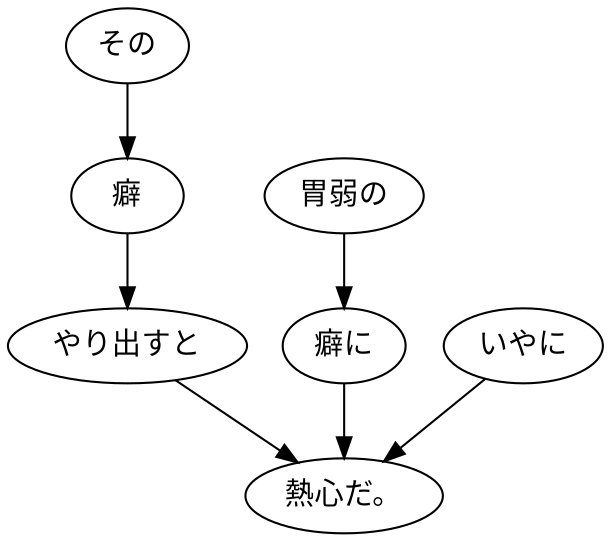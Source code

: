 digraph graph123 {
	node0 [label="その"];
	node1 [label="癖"];
	node2 [label="やり出すと"];
	node3 [label="胃弱の"];
	node4 [label="癖に"];
	node5 [label="いやに"];
	node6 [label="熱心だ。"];
	node0 -> node1;
	node1 -> node2;
	node2 -> node6;
	node3 -> node4;
	node4 -> node6;
	node5 -> node6;
}
